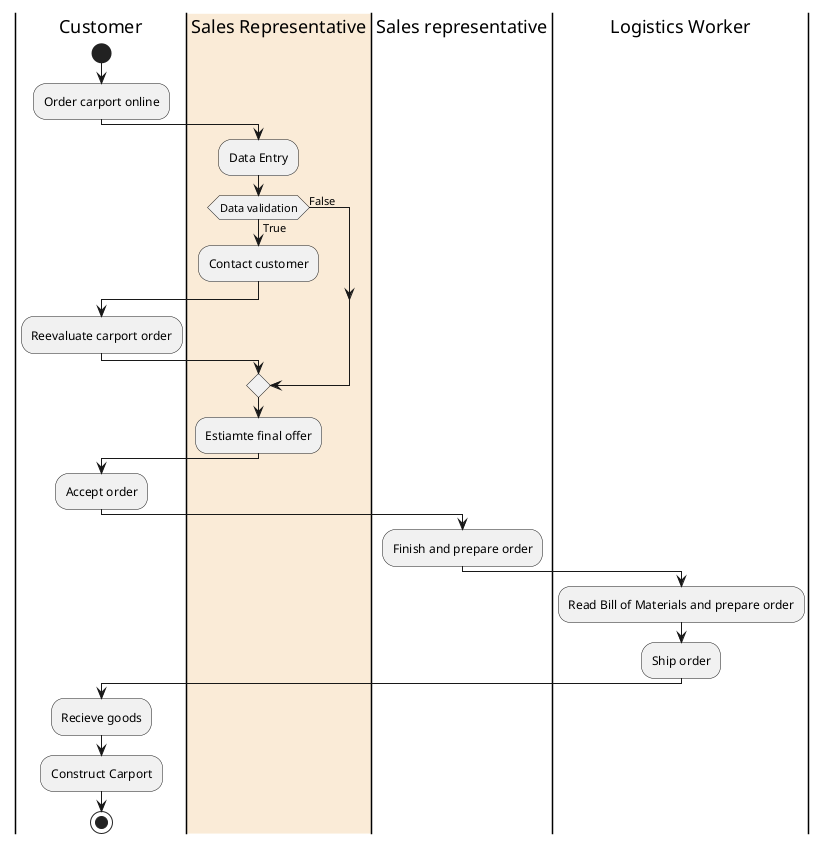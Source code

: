 @startuml 
|Customer|
start
:Order carport online;
|#AntiqueWhite|Sales Representative|
:Data Entry;
if(Data validation)  then (True)
:Contact customer;
|Customer|
:Reevaluate carport order;
else(False) 
endif
|Sales Representative|
:Estiamte final offer;
|Customer|
:Accept order;
|Sales representative|
:Finish and prepare order;
|Logistics Worker|
:Read Bill of Materials and prepare order;
:Ship order;
|Customer|
:Recieve goods;
:Construct Carport;
stop
@enduml